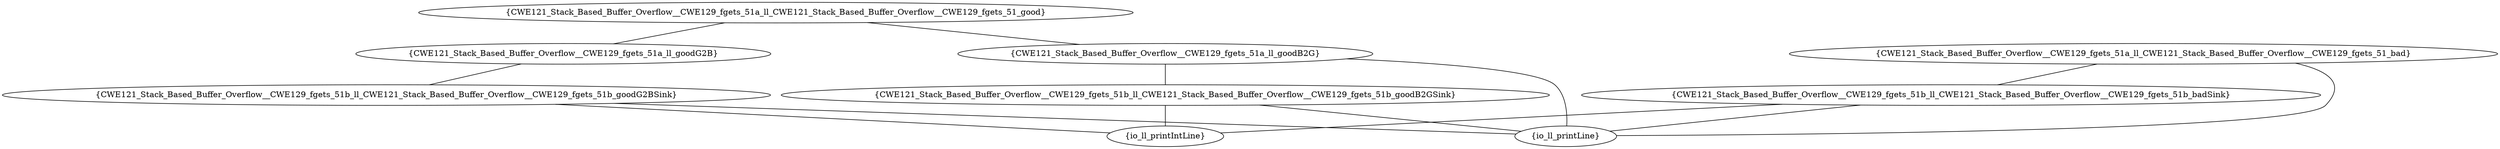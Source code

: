 graph "cg graph" {
CWE121_Stack_Based_Buffer_Overflow__CWE129_fgets_51a_ll_CWE121_Stack_Based_Buffer_Overflow__CWE129_fgets_51_good [label="{CWE121_Stack_Based_Buffer_Overflow__CWE129_fgets_51a_ll_CWE121_Stack_Based_Buffer_Overflow__CWE129_fgets_51_good}"];
CWE121_Stack_Based_Buffer_Overflow__CWE129_fgets_51a_ll_goodG2B [label="{CWE121_Stack_Based_Buffer_Overflow__CWE129_fgets_51a_ll_goodG2B}"];
CWE121_Stack_Based_Buffer_Overflow__CWE129_fgets_51a_ll_goodB2G [label="{CWE121_Stack_Based_Buffer_Overflow__CWE129_fgets_51a_ll_goodB2G}"];
CWE121_Stack_Based_Buffer_Overflow__CWE129_fgets_51b_ll_CWE121_Stack_Based_Buffer_Overflow__CWE129_fgets_51b_goodG2BSink [label="{CWE121_Stack_Based_Buffer_Overflow__CWE129_fgets_51b_ll_CWE121_Stack_Based_Buffer_Overflow__CWE129_fgets_51b_goodG2BSink}"];
CWE121_Stack_Based_Buffer_Overflow__CWE129_fgets_51a_ll_CWE121_Stack_Based_Buffer_Overflow__CWE129_fgets_51_bad [label="{CWE121_Stack_Based_Buffer_Overflow__CWE129_fgets_51a_ll_CWE121_Stack_Based_Buffer_Overflow__CWE129_fgets_51_bad}"];
io_ll_printLine [label="{io_ll_printLine}"];
CWE121_Stack_Based_Buffer_Overflow__CWE129_fgets_51b_ll_CWE121_Stack_Based_Buffer_Overflow__CWE129_fgets_51b_badSink [label="{CWE121_Stack_Based_Buffer_Overflow__CWE129_fgets_51b_ll_CWE121_Stack_Based_Buffer_Overflow__CWE129_fgets_51b_badSink}"];
CWE121_Stack_Based_Buffer_Overflow__CWE129_fgets_51b_ll_CWE121_Stack_Based_Buffer_Overflow__CWE129_fgets_51b_goodB2GSink [label="{CWE121_Stack_Based_Buffer_Overflow__CWE129_fgets_51b_ll_CWE121_Stack_Based_Buffer_Overflow__CWE129_fgets_51b_goodB2GSink}"];
io_ll_printIntLine [label="{io_ll_printIntLine}"];
CWE121_Stack_Based_Buffer_Overflow__CWE129_fgets_51a_ll_CWE121_Stack_Based_Buffer_Overflow__CWE129_fgets_51_good -- CWE121_Stack_Based_Buffer_Overflow__CWE129_fgets_51a_ll_goodG2B;
CWE121_Stack_Based_Buffer_Overflow__CWE129_fgets_51a_ll_CWE121_Stack_Based_Buffer_Overflow__CWE129_fgets_51_good -- CWE121_Stack_Based_Buffer_Overflow__CWE129_fgets_51a_ll_goodB2G;
CWE121_Stack_Based_Buffer_Overflow__CWE129_fgets_51a_ll_goodG2B -- CWE121_Stack_Based_Buffer_Overflow__CWE129_fgets_51b_ll_CWE121_Stack_Based_Buffer_Overflow__CWE129_fgets_51b_goodG2BSink;
CWE121_Stack_Based_Buffer_Overflow__CWE129_fgets_51a_ll_CWE121_Stack_Based_Buffer_Overflow__CWE129_fgets_51_bad -- io_ll_printLine;
CWE121_Stack_Based_Buffer_Overflow__CWE129_fgets_51a_ll_CWE121_Stack_Based_Buffer_Overflow__CWE129_fgets_51_bad -- CWE121_Stack_Based_Buffer_Overflow__CWE129_fgets_51b_ll_CWE121_Stack_Based_Buffer_Overflow__CWE129_fgets_51b_badSink;
CWE121_Stack_Based_Buffer_Overflow__CWE129_fgets_51b_ll_CWE121_Stack_Based_Buffer_Overflow__CWE129_fgets_51b_goodB2GSink -- io_ll_printIntLine;
CWE121_Stack_Based_Buffer_Overflow__CWE129_fgets_51b_ll_CWE121_Stack_Based_Buffer_Overflow__CWE129_fgets_51b_goodB2GSink -- io_ll_printLine;
CWE121_Stack_Based_Buffer_Overflow__CWE129_fgets_51a_ll_goodB2G -- io_ll_printLine;
CWE121_Stack_Based_Buffer_Overflow__CWE129_fgets_51a_ll_goodB2G -- CWE121_Stack_Based_Buffer_Overflow__CWE129_fgets_51b_ll_CWE121_Stack_Based_Buffer_Overflow__CWE129_fgets_51b_goodB2GSink;
CWE121_Stack_Based_Buffer_Overflow__CWE129_fgets_51b_ll_CWE121_Stack_Based_Buffer_Overflow__CWE129_fgets_51b_badSink -- io_ll_printIntLine;
CWE121_Stack_Based_Buffer_Overflow__CWE129_fgets_51b_ll_CWE121_Stack_Based_Buffer_Overflow__CWE129_fgets_51b_badSink -- io_ll_printLine;
CWE121_Stack_Based_Buffer_Overflow__CWE129_fgets_51b_ll_CWE121_Stack_Based_Buffer_Overflow__CWE129_fgets_51b_goodG2BSink -- io_ll_printIntLine;
CWE121_Stack_Based_Buffer_Overflow__CWE129_fgets_51b_ll_CWE121_Stack_Based_Buffer_Overflow__CWE129_fgets_51b_goodG2BSink -- io_ll_printLine;
}
